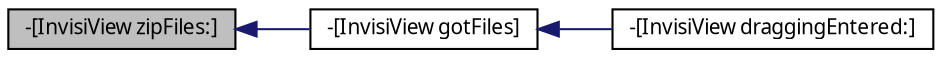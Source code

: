 digraph G
{
  edge [fontname="FreeSans.ttf",fontsize="10",labelfontname="FreeSans.ttf",labelfontsize="10"];
  node [fontname="FreeSans.ttf",fontsize="10",shape=record];
  rankdir=LR;
  Node1 [label="-[InvisiView zipFiles:]",height=0.2,width=0.4,color="black", fillcolor="grey75", style="filled" fontcolor="black"];
  Node1 -> Node2 [dir=back,color="midnightblue",fontsize="10",style="solid",fontname="FreeSans.ttf"];
  Node2 [label="-[InvisiView gotFiles]",height=0.2,width=0.4,color="black", fillcolor="white", style="filled",URL="$interface_invisi_view.html#aa3987df8bea5c1512aa086bfff49991c"];
  Node2 -> Node3 [dir=back,color="midnightblue",fontsize="10",style="solid",fontname="FreeSans.ttf"];
  Node3 [label="-[InvisiView draggingEntered:]",height=0.2,width=0.4,color="black", fillcolor="white", style="filled",URL="$interface_invisi_view.html#a9b3b07b5ef3a33348f0e3e72b9bb4607"];
}
